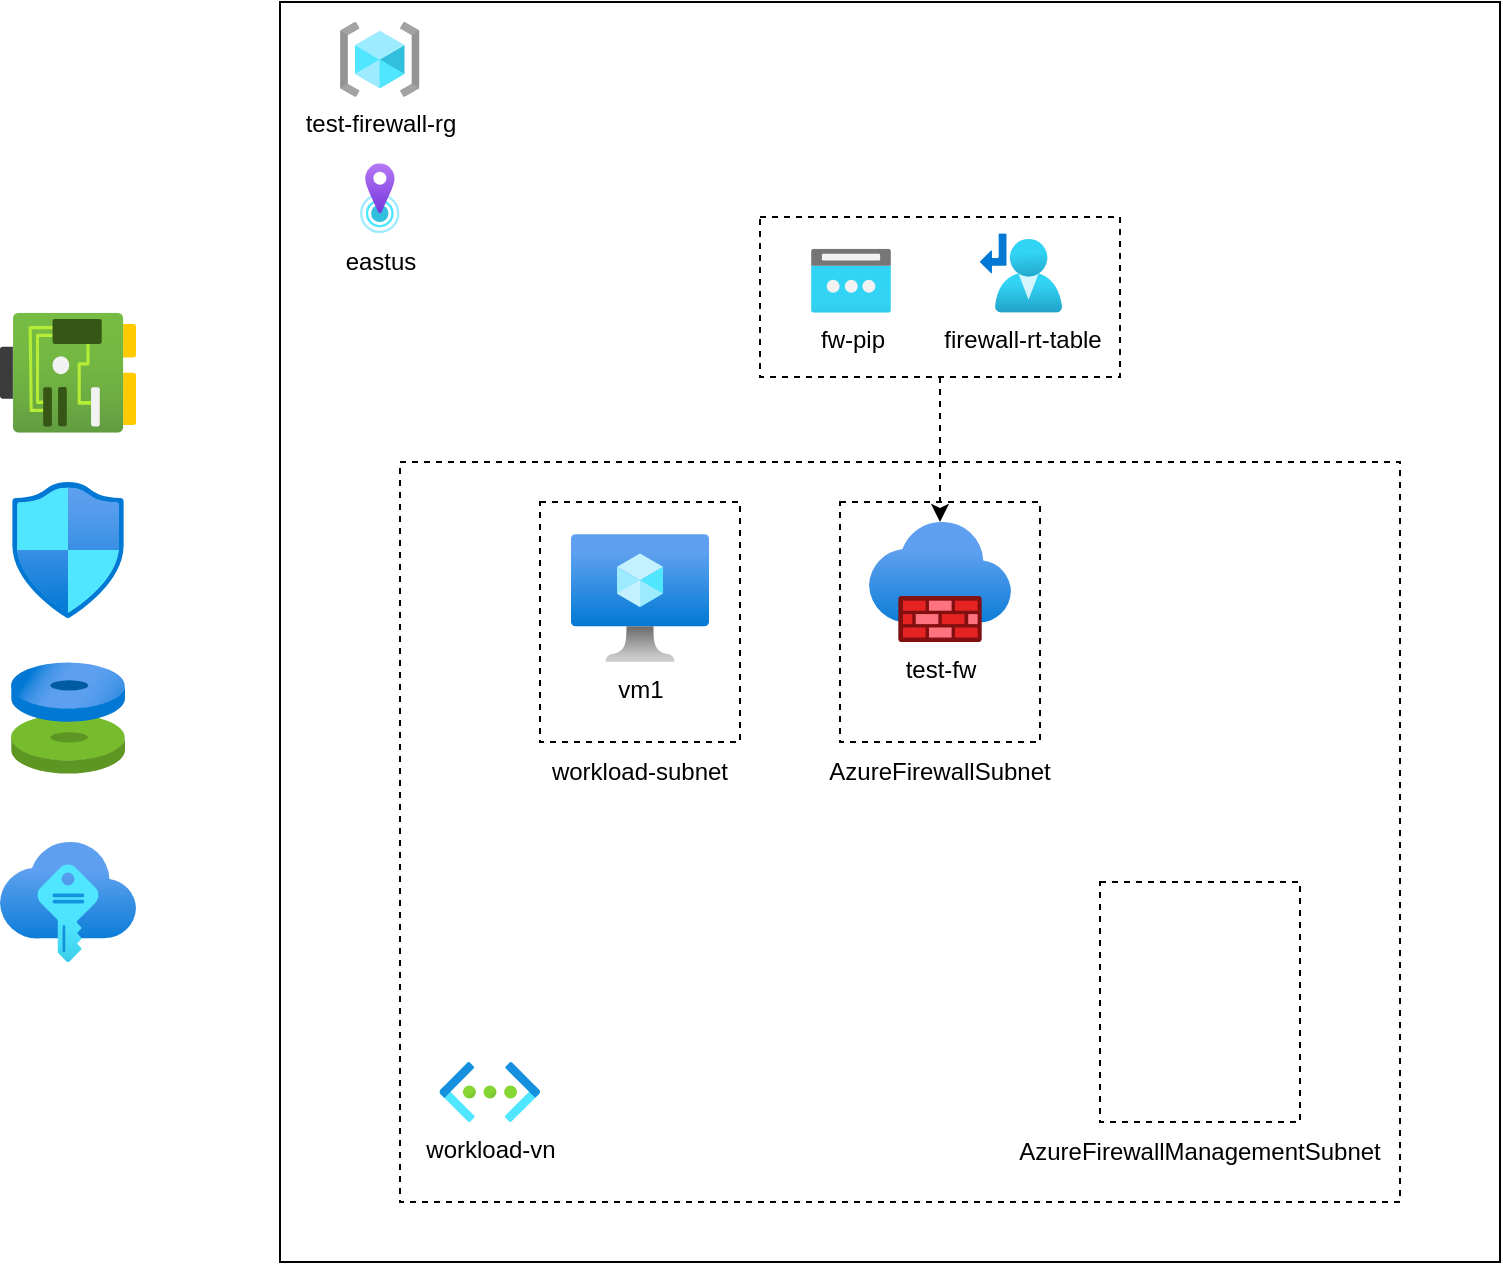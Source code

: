 <mxfile version="21.2.8" type="device">
  <diagram name="Page-1" id="M7sGD32pi7TwS8nBrRlK">
    <mxGraphModel dx="1930" dy="763" grid="1" gridSize="10" guides="1" tooltips="1" connect="1" arrows="1" fold="1" page="1" pageScale="1" pageWidth="850" pageHeight="1100" math="0" shadow="0">
      <root>
        <mxCell id="0" />
        <mxCell id="1" parent="0" />
        <mxCell id="9yVKnvQAdQ6b5nyTCGGg-24" value="" style="rounded=0;whiteSpace=wrap;html=1;" vertex="1" parent="1">
          <mxGeometry x="-50" y="220" width="610" height="630" as="geometry" />
        </mxCell>
        <mxCell id="9yVKnvQAdQ6b5nyTCGGg-20" value="" style="rounded=0;whiteSpace=wrap;html=1;dashed=1;" vertex="1" parent="1">
          <mxGeometry x="190" y="327.5" width="180" height="80" as="geometry" />
        </mxCell>
        <mxCell id="9yVKnvQAdQ6b5nyTCGGg-7" value="" style="rounded=0;whiteSpace=wrap;html=1;dashed=1;" vertex="1" parent="1">
          <mxGeometry x="10" y="450" width="500" height="370" as="geometry" />
        </mxCell>
        <mxCell id="9yVKnvQAdQ6b5nyTCGGg-2" value="workload-vn" style="image;aspect=fixed;html=1;points=[];align=center;fontSize=12;image=img/lib/azure2/networking/Virtual_Networks.svg;" vertex="1" parent="1">
          <mxGeometry x="29.75" y="750" width="50.25" height="30" as="geometry" />
        </mxCell>
        <mxCell id="9yVKnvQAdQ6b5nyTCGGg-5" value="firewall-rt-table" style="image;aspect=fixed;html=1;points=[];align=center;fontSize=12;image=img/lib/azure2/networking/Route_Tables.svg;" vertex="1" parent="1">
          <mxGeometry x="300" y="335.64" width="41" height="39.72" as="geometry" />
        </mxCell>
        <mxCell id="9yVKnvQAdQ6b5nyTCGGg-6" value="fw-pip" style="image;aspect=fixed;html=1;points=[];align=center;fontSize=12;image=img/lib/azure2/networking/Public_IP_Addresses.svg;" vertex="1" parent="1">
          <mxGeometry x="215.5" y="343.36" width="40" height="32" as="geometry" />
        </mxCell>
        <mxCell id="9yVKnvQAdQ6b5nyTCGGg-13" value="" style="group" vertex="1" connectable="0" parent="1">
          <mxGeometry x="80" y="470" width="100" height="150" as="geometry" />
        </mxCell>
        <mxCell id="9yVKnvQAdQ6b5nyTCGGg-8" value="" style="rounded=0;whiteSpace=wrap;html=1;dashed=1;" vertex="1" parent="9yVKnvQAdQ6b5nyTCGGg-13">
          <mxGeometry width="100" height="120" as="geometry" />
        </mxCell>
        <mxCell id="9yVKnvQAdQ6b5nyTCGGg-11" value="workload-subnet" style="text;html=1;strokeColor=none;fillColor=none;align=center;verticalAlign=middle;whiteSpace=wrap;rounded=0;" vertex="1" parent="9yVKnvQAdQ6b5nyTCGGg-13">
          <mxGeometry y="120" width="100" height="30" as="geometry" />
        </mxCell>
        <mxCell id="9yVKnvQAdQ6b5nyTCGGg-4" value="vm1" style="image;aspect=fixed;html=1;points=[];align=center;fontSize=12;image=img/lib/azure2/compute/Virtual_Machine.svg;" vertex="1" parent="1">
          <mxGeometry x="95.5" y="486" width="69" height="64" as="geometry" />
        </mxCell>
        <mxCell id="9yVKnvQAdQ6b5nyTCGGg-14" value="" style="group" vertex="1" connectable="0" parent="1">
          <mxGeometry x="230" y="470" width="100" height="150" as="geometry" />
        </mxCell>
        <mxCell id="9yVKnvQAdQ6b5nyTCGGg-15" value="" style="rounded=0;whiteSpace=wrap;html=1;dashed=1;" vertex="1" parent="9yVKnvQAdQ6b5nyTCGGg-14">
          <mxGeometry width="100" height="120" as="geometry" />
        </mxCell>
        <mxCell id="9yVKnvQAdQ6b5nyTCGGg-16" value="AzureFirewallSubnet" style="text;html=1;strokeColor=none;fillColor=none;align=center;verticalAlign=middle;whiteSpace=wrap;rounded=0;" vertex="1" parent="9yVKnvQAdQ6b5nyTCGGg-14">
          <mxGeometry y="120" width="100" height="30" as="geometry" />
        </mxCell>
        <mxCell id="9yVKnvQAdQ6b5nyTCGGg-3" value="test-fw" style="image;aspect=fixed;html=1;points=[];align=center;fontSize=12;image=img/lib/azure2/networking/Firewalls.svg;" vertex="1" parent="9yVKnvQAdQ6b5nyTCGGg-14">
          <mxGeometry x="14.5" y="10" width="71" height="60" as="geometry" />
        </mxCell>
        <mxCell id="9yVKnvQAdQ6b5nyTCGGg-17" value="" style="group;dashed=1;" vertex="1" connectable="0" parent="1">
          <mxGeometry x="360" y="660" width="100" height="150" as="geometry" />
        </mxCell>
        <mxCell id="9yVKnvQAdQ6b5nyTCGGg-18" value="" style="rounded=0;whiteSpace=wrap;html=1;dashed=1;" vertex="1" parent="9yVKnvQAdQ6b5nyTCGGg-17">
          <mxGeometry width="100" height="120" as="geometry" />
        </mxCell>
        <mxCell id="9yVKnvQAdQ6b5nyTCGGg-19" value="AzureFirewallManagementSubnet" style="text;html=1;strokeColor=none;fillColor=none;align=center;verticalAlign=middle;whiteSpace=wrap;rounded=0;" vertex="1" parent="9yVKnvQAdQ6b5nyTCGGg-17">
          <mxGeometry y="120" width="100" height="30" as="geometry" />
        </mxCell>
        <mxCell id="9yVKnvQAdQ6b5nyTCGGg-21" value="test-firewall-rg" style="image;aspect=fixed;html=1;points=[];align=center;fontSize=12;image=img/lib/azure2/general/Resource_Groups.svg;" vertex="1" parent="1">
          <mxGeometry x="-20" y="230" width="39.75" height="37.41" as="geometry" />
        </mxCell>
        <mxCell id="9yVKnvQAdQ6b5nyTCGGg-22" value="eastus" style="image;aspect=fixed;html=1;points=[];align=center;fontSize=12;image=img/lib/azure2/general/Location.svg;" vertex="1" parent="1">
          <mxGeometry x="-10" y="300.59" width="19.75" height="35.05" as="geometry" />
        </mxCell>
        <mxCell id="9yVKnvQAdQ6b5nyTCGGg-23" style="edgeStyle=orthogonalEdgeStyle;rounded=0;orthogonalLoop=1;jettySize=auto;html=1;dashed=1;" edge="1" parent="1" source="9yVKnvQAdQ6b5nyTCGGg-20" target="9yVKnvQAdQ6b5nyTCGGg-3">
          <mxGeometry relative="1" as="geometry" />
        </mxCell>
        <mxCell id="9yVKnvQAdQ6b5nyTCGGg-25" value="" style="image;aspect=fixed;html=1;points=[];align=center;fontSize=12;image=img/lib/azure2/networking/Network_Interfaces.svg;" vertex="1" parent="1">
          <mxGeometry x="-190" y="375.36" width="68" height="60" as="geometry" />
        </mxCell>
        <mxCell id="9yVKnvQAdQ6b5nyTCGGg-26" value="" style="image;aspect=fixed;html=1;points=[];align=center;fontSize=12;image=img/lib/azure2/networking/Network_Security_Groups.svg;" vertex="1" parent="1">
          <mxGeometry x="-184" y="460" width="56.0" height="68" as="geometry" />
        </mxCell>
        <mxCell id="9yVKnvQAdQ6b5nyTCGGg-27" value="" style="image;aspect=fixed;html=1;points=[];align=center;fontSize=12;image=img/lib/azure2/compute/Disks.svg;" vertex="1" parent="1">
          <mxGeometry x="-184.5" y="550" width="57.0" height="56.0" as="geometry" />
        </mxCell>
        <mxCell id="9yVKnvQAdQ6b5nyTCGGg-28" value="" style="image;aspect=fixed;html=1;points=[];align=center;fontSize=12;image=img/lib/azure2/other/SSH_Keys.svg;" vertex="1" parent="1">
          <mxGeometry x="-190" y="640" width="68" height="60" as="geometry" />
        </mxCell>
      </root>
    </mxGraphModel>
  </diagram>
</mxfile>
